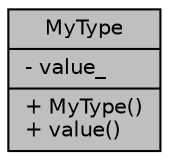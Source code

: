 digraph "MyType"
{
  edge [fontname="Helvetica",fontsize="10",labelfontname="Helvetica",labelfontsize="10"];
  node [fontname="Helvetica",fontsize="10",shape=record];
  Node1 [label="{MyType\n|- value_\l|+ MyType()\l+ value()\l}",height=0.2,width=0.4,color="black", fillcolor="grey75", style="filled", fontcolor="black"];
}
